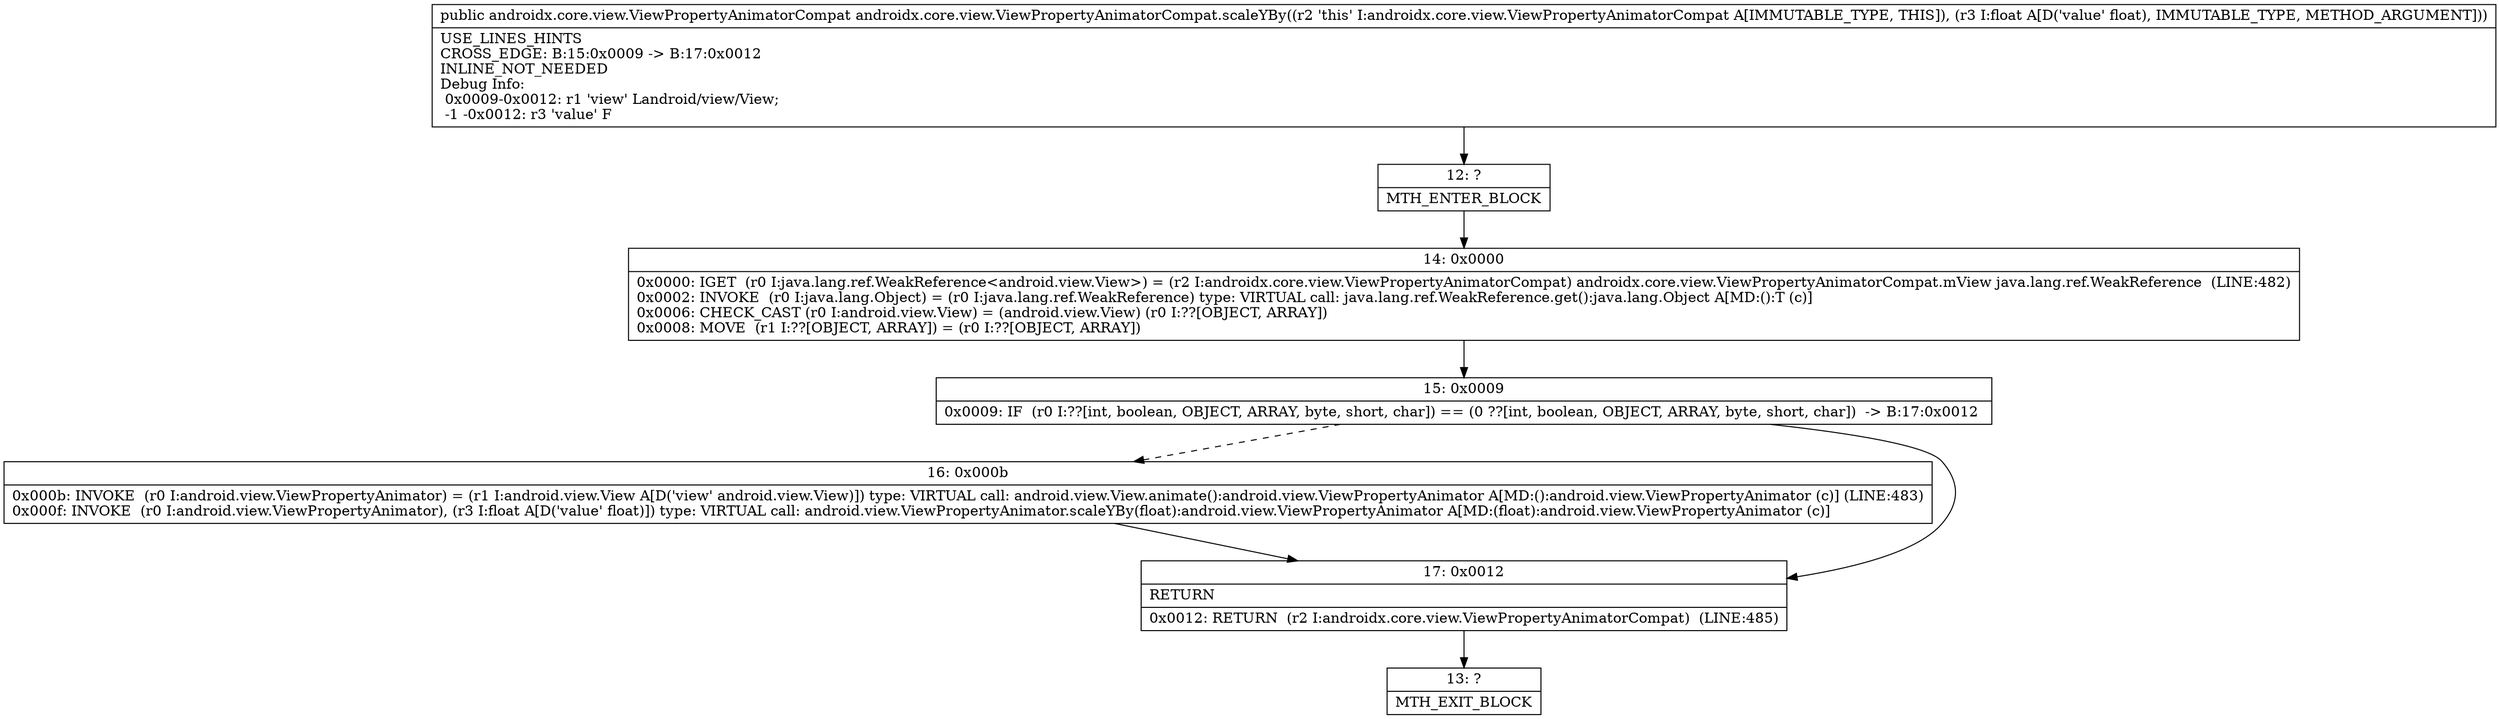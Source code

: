digraph "CFG forandroidx.core.view.ViewPropertyAnimatorCompat.scaleYBy(F)Landroidx\/core\/view\/ViewPropertyAnimatorCompat;" {
Node_12 [shape=record,label="{12\:\ ?|MTH_ENTER_BLOCK\l}"];
Node_14 [shape=record,label="{14\:\ 0x0000|0x0000: IGET  (r0 I:java.lang.ref.WeakReference\<android.view.View\>) = (r2 I:androidx.core.view.ViewPropertyAnimatorCompat) androidx.core.view.ViewPropertyAnimatorCompat.mView java.lang.ref.WeakReference  (LINE:482)\l0x0002: INVOKE  (r0 I:java.lang.Object) = (r0 I:java.lang.ref.WeakReference) type: VIRTUAL call: java.lang.ref.WeakReference.get():java.lang.Object A[MD:():T (c)]\l0x0006: CHECK_CAST (r0 I:android.view.View) = (android.view.View) (r0 I:??[OBJECT, ARRAY]) \l0x0008: MOVE  (r1 I:??[OBJECT, ARRAY]) = (r0 I:??[OBJECT, ARRAY]) \l}"];
Node_15 [shape=record,label="{15\:\ 0x0009|0x0009: IF  (r0 I:??[int, boolean, OBJECT, ARRAY, byte, short, char]) == (0 ??[int, boolean, OBJECT, ARRAY, byte, short, char])  \-\> B:17:0x0012 \l}"];
Node_16 [shape=record,label="{16\:\ 0x000b|0x000b: INVOKE  (r0 I:android.view.ViewPropertyAnimator) = (r1 I:android.view.View A[D('view' android.view.View)]) type: VIRTUAL call: android.view.View.animate():android.view.ViewPropertyAnimator A[MD:():android.view.ViewPropertyAnimator (c)] (LINE:483)\l0x000f: INVOKE  (r0 I:android.view.ViewPropertyAnimator), (r3 I:float A[D('value' float)]) type: VIRTUAL call: android.view.ViewPropertyAnimator.scaleYBy(float):android.view.ViewPropertyAnimator A[MD:(float):android.view.ViewPropertyAnimator (c)]\l}"];
Node_17 [shape=record,label="{17\:\ 0x0012|RETURN\l|0x0012: RETURN  (r2 I:androidx.core.view.ViewPropertyAnimatorCompat)  (LINE:485)\l}"];
Node_13 [shape=record,label="{13\:\ ?|MTH_EXIT_BLOCK\l}"];
MethodNode[shape=record,label="{public androidx.core.view.ViewPropertyAnimatorCompat androidx.core.view.ViewPropertyAnimatorCompat.scaleYBy((r2 'this' I:androidx.core.view.ViewPropertyAnimatorCompat A[IMMUTABLE_TYPE, THIS]), (r3 I:float A[D('value' float), IMMUTABLE_TYPE, METHOD_ARGUMENT]))  | USE_LINES_HINTS\lCROSS_EDGE: B:15:0x0009 \-\> B:17:0x0012\lINLINE_NOT_NEEDED\lDebug Info:\l  0x0009\-0x0012: r1 'view' Landroid\/view\/View;\l  \-1 \-0x0012: r3 'value' F\l}"];
MethodNode -> Node_12;Node_12 -> Node_14;
Node_14 -> Node_15;
Node_15 -> Node_16[style=dashed];
Node_15 -> Node_17;
Node_16 -> Node_17;
Node_17 -> Node_13;
}


